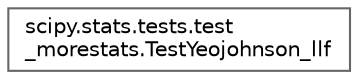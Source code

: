 digraph "Graphical Class Hierarchy"
{
 // LATEX_PDF_SIZE
  bgcolor="transparent";
  edge [fontname=Helvetica,fontsize=10,labelfontname=Helvetica,labelfontsize=10];
  node [fontname=Helvetica,fontsize=10,shape=box,height=0.2,width=0.4];
  rankdir="LR";
  Node0 [id="Node000000",label="scipy.stats.tests.test\l_morestats.TestYeojohnson_llf",height=0.2,width=0.4,color="grey40", fillcolor="white", style="filled",URL="$de/dca/classscipy_1_1stats_1_1tests_1_1test__morestats_1_1TestYeojohnson__llf.html",tooltip=" "];
}
